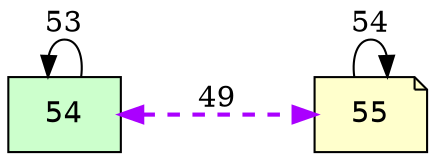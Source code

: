 
digraph{
rankdir=LR
n0 [style=filled, fillcolor="#CCFFCC", shape=box, fontname="helvetica", label=54];
n1 [style=filled, shape=note, fontname="helvetica", fillcolor="#FFFFCC", label=55];



n0 -> n1 [ style=dashed, constraint=true, color="#AA00FF", penwidth=2, dir=both, minlen=2, label=49 ];

n0 -> n0 [ dir=back, color="#000000", constraint=true, penwidth=1, style=solid, minlen=2, label=53 ];

n1 -> n1 [ color="#000000", dir=forward, constraint=true, penwidth=1, style=solid, minlen=2, label=54 ];

}
        